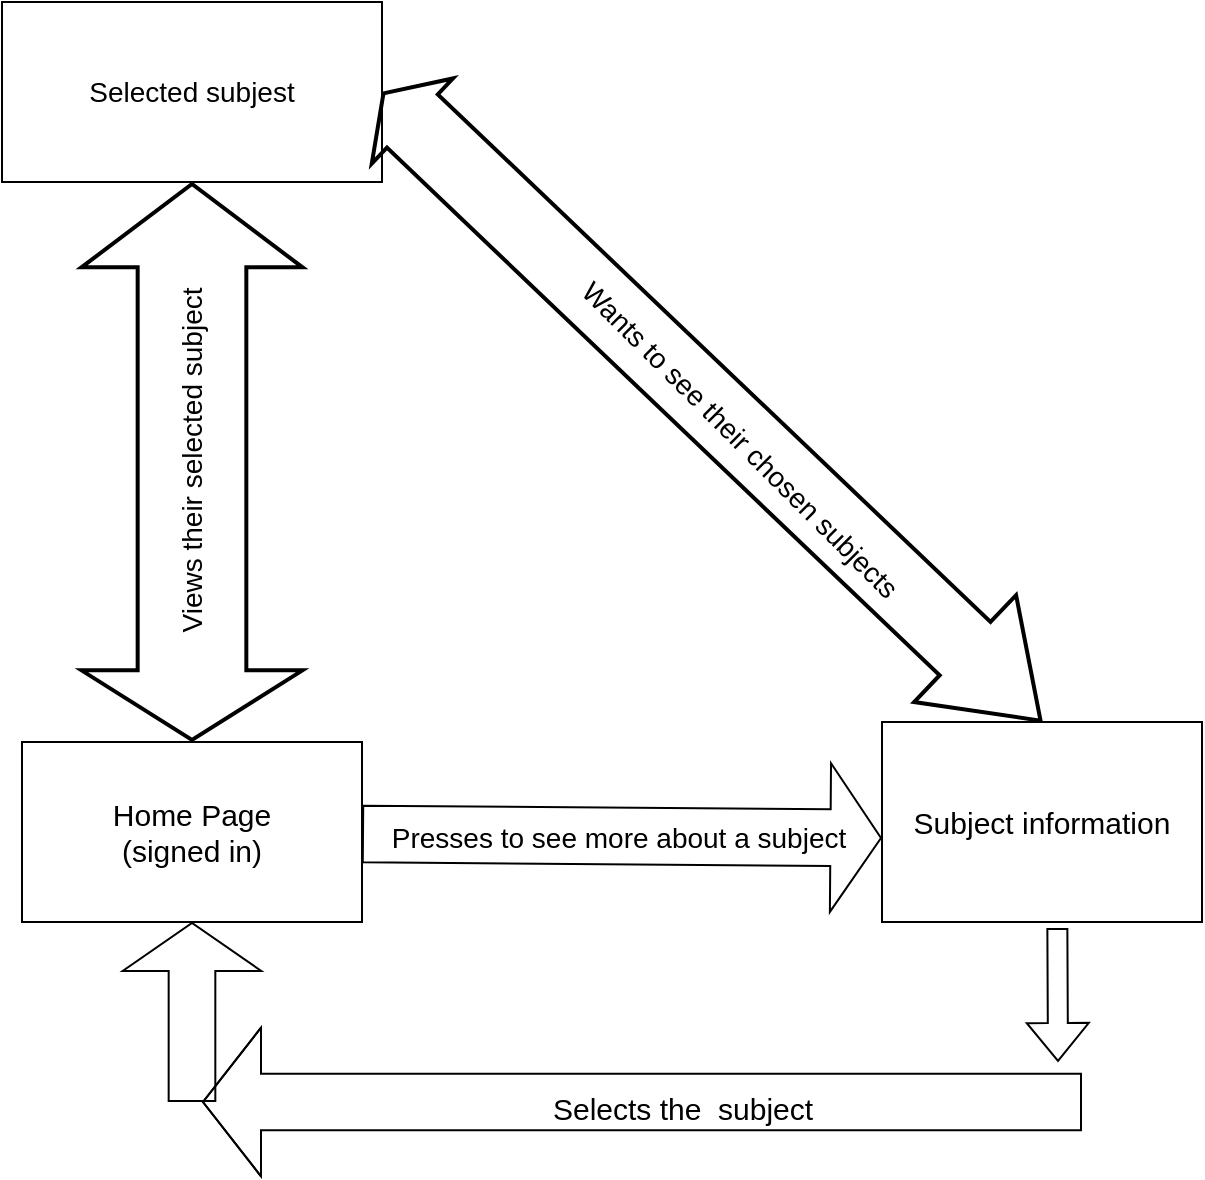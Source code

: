 <mxfile version="20.2.7" type="github"><diagram id="UqHSDawuE4LP8ucyC71E" name="Page-1"><mxGraphModel dx="1144" dy="1762" grid="1" gridSize="10" guides="1" tooltips="1" connect="1" arrows="1" fold="1" page="1" pageScale="1" pageWidth="850" pageHeight="1100" math="0" shadow="0"><root><mxCell id="0"/><mxCell id="1" parent="0"/><mxCell id="V-gp2oiKJMtCuAIIbEww-1" value="&lt;font style=&quot;font-size: 15px;&quot;&gt;Home Page&lt;br&gt;(signed in)&lt;/font&gt;" style="rounded=0;whiteSpace=wrap;html=1;" vertex="1" parent="1"><mxGeometry x="10" y="330" width="170" height="90" as="geometry"/></mxCell><mxCell id="V-gp2oiKJMtCuAIIbEww-3" value="&lt;font style=&quot;font-size: 15px;&quot;&gt;Subject information&lt;/font&gt;" style="rounded=0;whiteSpace=wrap;html=1;" vertex="1" parent="1"><mxGeometry x="440" y="320" width="160" height="100" as="geometry"/></mxCell><mxCell id="V-gp2oiKJMtCuAIIbEww-4" value="" style="shape=flexArrow;endArrow=classic;html=1;rounded=0;exitX=1;exitY=0.5;exitDx=0;exitDy=0;entryX=0;entryY=0.58;entryDx=0;entryDy=0;entryPerimeter=0;endWidth=45;endSize=8.092;width=28.333;" edge="1" parent="1" target="V-gp2oiKJMtCuAIIbEww-3"><mxGeometry width="50" height="50" relative="1" as="geometry"><mxPoint x="180" y="376" as="sourcePoint"/><mxPoint x="390" y="376" as="targetPoint"/></mxGeometry></mxCell><mxCell id="V-gp2oiKJMtCuAIIbEww-5" value="Presses to see more about a subject" style="edgeLabel;html=1;align=center;verticalAlign=middle;resizable=0;points=[];rotation=0;fontSize=14;" vertex="1" connectable="0" parent="V-gp2oiKJMtCuAIIbEww-4"><mxGeometry x="0.514" y="-1" relative="1" as="geometry"><mxPoint x="-69" y="-1" as="offset"/></mxGeometry></mxCell><mxCell id="V-gp2oiKJMtCuAIIbEww-8" value="" style="shape=flexArrow;endArrow=classic;html=1;rounded=0;entryX=0.5;entryY=1;entryDx=0;entryDy=0;endWidth=45;endSize=7.667;width=23.333;" edge="1" parent="1" target="V-gp2oiKJMtCuAIIbEww-1"><mxGeometry width="50" height="50" relative="1" as="geometry"><mxPoint x="95" y="510" as="sourcePoint"/><mxPoint x="110" y="440" as="targetPoint"/></mxGeometry></mxCell><mxCell id="V-gp2oiKJMtCuAIIbEww-10" value="" style="shape=flexArrow;endArrow=classic;html=1;rounded=0;endWidth=45;endSize=9.333;width=28.333;" edge="1" parent="1"><mxGeometry width="50" height="50" relative="1" as="geometry"><mxPoint x="540" y="510" as="sourcePoint"/><mxPoint x="100" y="510" as="targetPoint"/><Array as="points"><mxPoint x="320" y="510"/></Array></mxGeometry></mxCell><mxCell id="V-gp2oiKJMtCuAIIbEww-12" value="&lt;font style=&quot;font-size: 15px;&quot;&gt;Selects the&amp;nbsp; subject&lt;/font&gt;" style="edgeLabel;html=1;align=center;verticalAlign=middle;resizable=0;points=[];" vertex="1" connectable="0" parent="V-gp2oiKJMtCuAIIbEww-10"><mxGeometry x="-0.3" y="3" relative="1" as="geometry"><mxPoint x="-46" as="offset"/></mxGeometry></mxCell><mxCell id="V-gp2oiKJMtCuAIIbEww-11" value="" style="shape=flexArrow;endArrow=classic;html=1;rounded=0;exitX=0.548;exitY=1.03;exitDx=0;exitDy=0;exitPerimeter=0;" edge="1" parent="1" source="V-gp2oiKJMtCuAIIbEww-3"><mxGeometry width="50" height="50" relative="1" as="geometry"><mxPoint x="519.58" y="430" as="sourcePoint"/><mxPoint x="528" y="490" as="targetPoint"/></mxGeometry></mxCell><mxCell id="V-gp2oiKJMtCuAIIbEww-19" value="Selected subjest" style="rounded=0;whiteSpace=wrap;html=1;fontSize=14;" vertex="1" parent="1"><mxGeometry y="-40" width="190" height="90" as="geometry"/></mxCell><mxCell id="V-gp2oiKJMtCuAIIbEww-20" value="" style="shape=flexArrow;endArrow=classic;startArrow=classic;html=1;rounded=0;fontSize=14;strokeWidth=2;entryX=0.5;entryY=1;entryDx=0;entryDy=0;exitX=0.5;exitY=0;exitDx=0;exitDy=0;endWidth=54.167;endSize=13.225;width=53.333;startWidth=54.167;startSize=10.942;" edge="1" parent="1" source="V-gp2oiKJMtCuAIIbEww-1" target="V-gp2oiKJMtCuAIIbEww-19"><mxGeometry width="100" height="100" relative="1" as="geometry"><mxPoint x="190" y="280" as="sourcePoint"/><mxPoint x="290" y="180" as="targetPoint"/></mxGeometry></mxCell><mxCell id="V-gp2oiKJMtCuAIIbEww-21" value="Views their selected subject" style="edgeLabel;html=1;align=center;verticalAlign=middle;resizable=0;points=[];fontSize=14;rotation=270;" vertex="1" connectable="0" parent="V-gp2oiKJMtCuAIIbEww-20"><mxGeometry x="-0.254" y="1" relative="1" as="geometry"><mxPoint x="1" y="-36" as="offset"/></mxGeometry></mxCell><mxCell id="V-gp2oiKJMtCuAIIbEww-22" value="" style="shape=flexArrow;endArrow=classic;startArrow=classic;html=1;rounded=0;fontSize=14;strokeWidth=2;entryX=1;entryY=0.5;entryDx=0;entryDy=0;exitX=0.5;exitY=0;exitDx=0;exitDy=0;startWidth=35;startSize=16.717;width=35.833;" edge="1" parent="1" source="V-gp2oiKJMtCuAIIbEww-3" target="V-gp2oiKJMtCuAIIbEww-19"><mxGeometry width="100" height="100" relative="1" as="geometry"><mxPoint x="190" y="280" as="sourcePoint"/><mxPoint x="290" y="180" as="targetPoint"/></mxGeometry></mxCell><mxCell id="V-gp2oiKJMtCuAIIbEww-23" value="Wants to see their chosen subjects&amp;nbsp;" style="edgeLabel;html=1;align=center;verticalAlign=middle;resizable=0;points=[];fontSize=14;rotation=45;" vertex="1" connectable="0" parent="V-gp2oiKJMtCuAIIbEww-22"><mxGeometry x="-0.128" y="10" relative="1" as="geometry"><mxPoint x="1" y="-10" as="offset"/></mxGeometry></mxCell></root></mxGraphModel></diagram></mxfile>